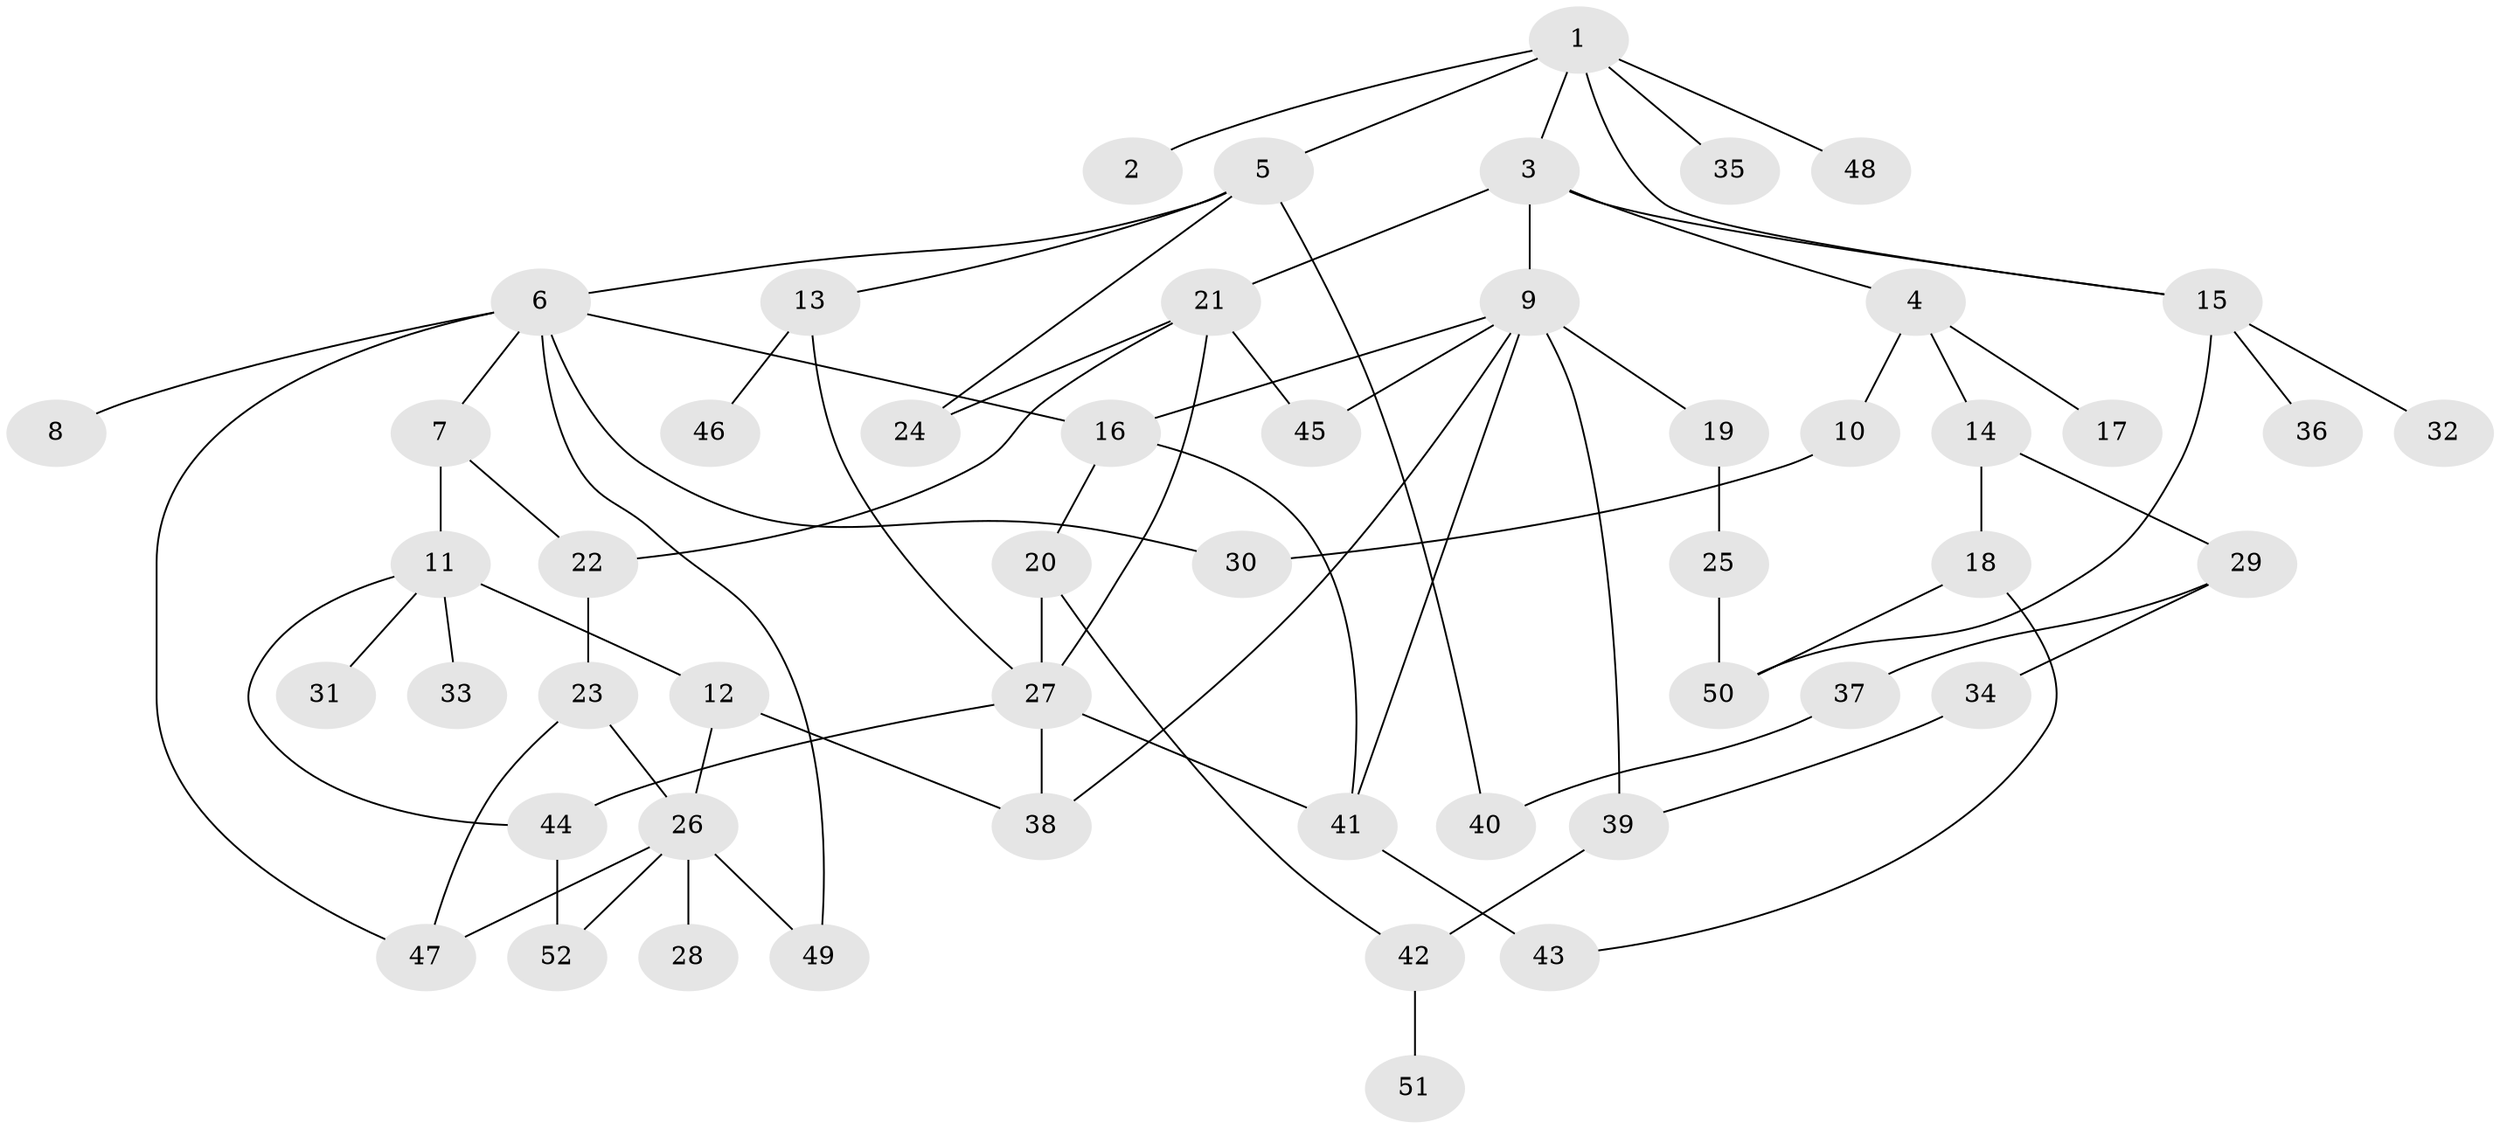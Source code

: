 // coarse degree distribution, {5: 0.19230769230769232, 4: 0.15384615384615385, 7: 0.07692307692307693, 3: 0.23076923076923078, 1: 0.2692307692307692, 2: 0.07692307692307693}
// Generated by graph-tools (version 1.1) at 2025/49/03/04/25 22:49:12]
// undirected, 52 vertices, 75 edges
graph export_dot {
  node [color=gray90,style=filled];
  1;
  2;
  3;
  4;
  5;
  6;
  7;
  8;
  9;
  10;
  11;
  12;
  13;
  14;
  15;
  16;
  17;
  18;
  19;
  20;
  21;
  22;
  23;
  24;
  25;
  26;
  27;
  28;
  29;
  30;
  31;
  32;
  33;
  34;
  35;
  36;
  37;
  38;
  39;
  40;
  41;
  42;
  43;
  44;
  45;
  46;
  47;
  48;
  49;
  50;
  51;
  52;
  1 -- 2;
  1 -- 3;
  1 -- 5;
  1 -- 35;
  1 -- 48;
  1 -- 15;
  3 -- 4;
  3 -- 9;
  3 -- 15;
  3 -- 21;
  4 -- 10;
  4 -- 14;
  4 -- 17;
  5 -- 6;
  5 -- 13;
  5 -- 24;
  5 -- 40;
  6 -- 7;
  6 -- 8;
  6 -- 30;
  6 -- 16;
  6 -- 47;
  6 -- 49;
  7 -- 11;
  7 -- 22;
  9 -- 16;
  9 -- 19;
  9 -- 41;
  9 -- 45;
  9 -- 39;
  9 -- 38;
  10 -- 30;
  11 -- 12;
  11 -- 31;
  11 -- 33;
  11 -- 44;
  12 -- 26;
  12 -- 38;
  13 -- 46;
  13 -- 27;
  14 -- 18;
  14 -- 29;
  15 -- 32;
  15 -- 36;
  15 -- 50;
  16 -- 20;
  16 -- 41;
  18 -- 43;
  18 -- 50;
  19 -- 25;
  20 -- 42;
  20 -- 27;
  21 -- 22;
  21 -- 27;
  21 -- 45;
  21 -- 24;
  22 -- 23;
  23 -- 26;
  23 -- 47;
  25 -- 50;
  26 -- 28;
  26 -- 49;
  26 -- 47;
  26 -- 52;
  27 -- 38;
  27 -- 44;
  27 -- 41;
  29 -- 34;
  29 -- 37;
  34 -- 39;
  37 -- 40;
  39 -- 42;
  41 -- 43;
  42 -- 51;
  44 -- 52;
}
